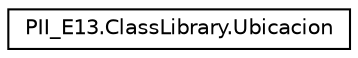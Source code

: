 digraph "Graphical Class Hierarchy"
{
 // INTERACTIVE_SVG=YES
 // LATEX_PDF_SIZE
  edge [fontname="Helvetica",fontsize="10",labelfontname="Helvetica",labelfontsize="10"];
  node [fontname="Helvetica",fontsize="10",shape=record];
  rankdir="LR";
  Node0 [label="PII_E13.ClassLibrary.Ubicacion",height=0.2,width=0.4,color="black", fillcolor="white", style="filled",URL="$classPII_E13.ClassLibrary_1_1Ubicacion.html",tooltip="Patrones y principios utilizados en esta clase: ISP ya que segmenta las operaciones de la interface e..."];
}

